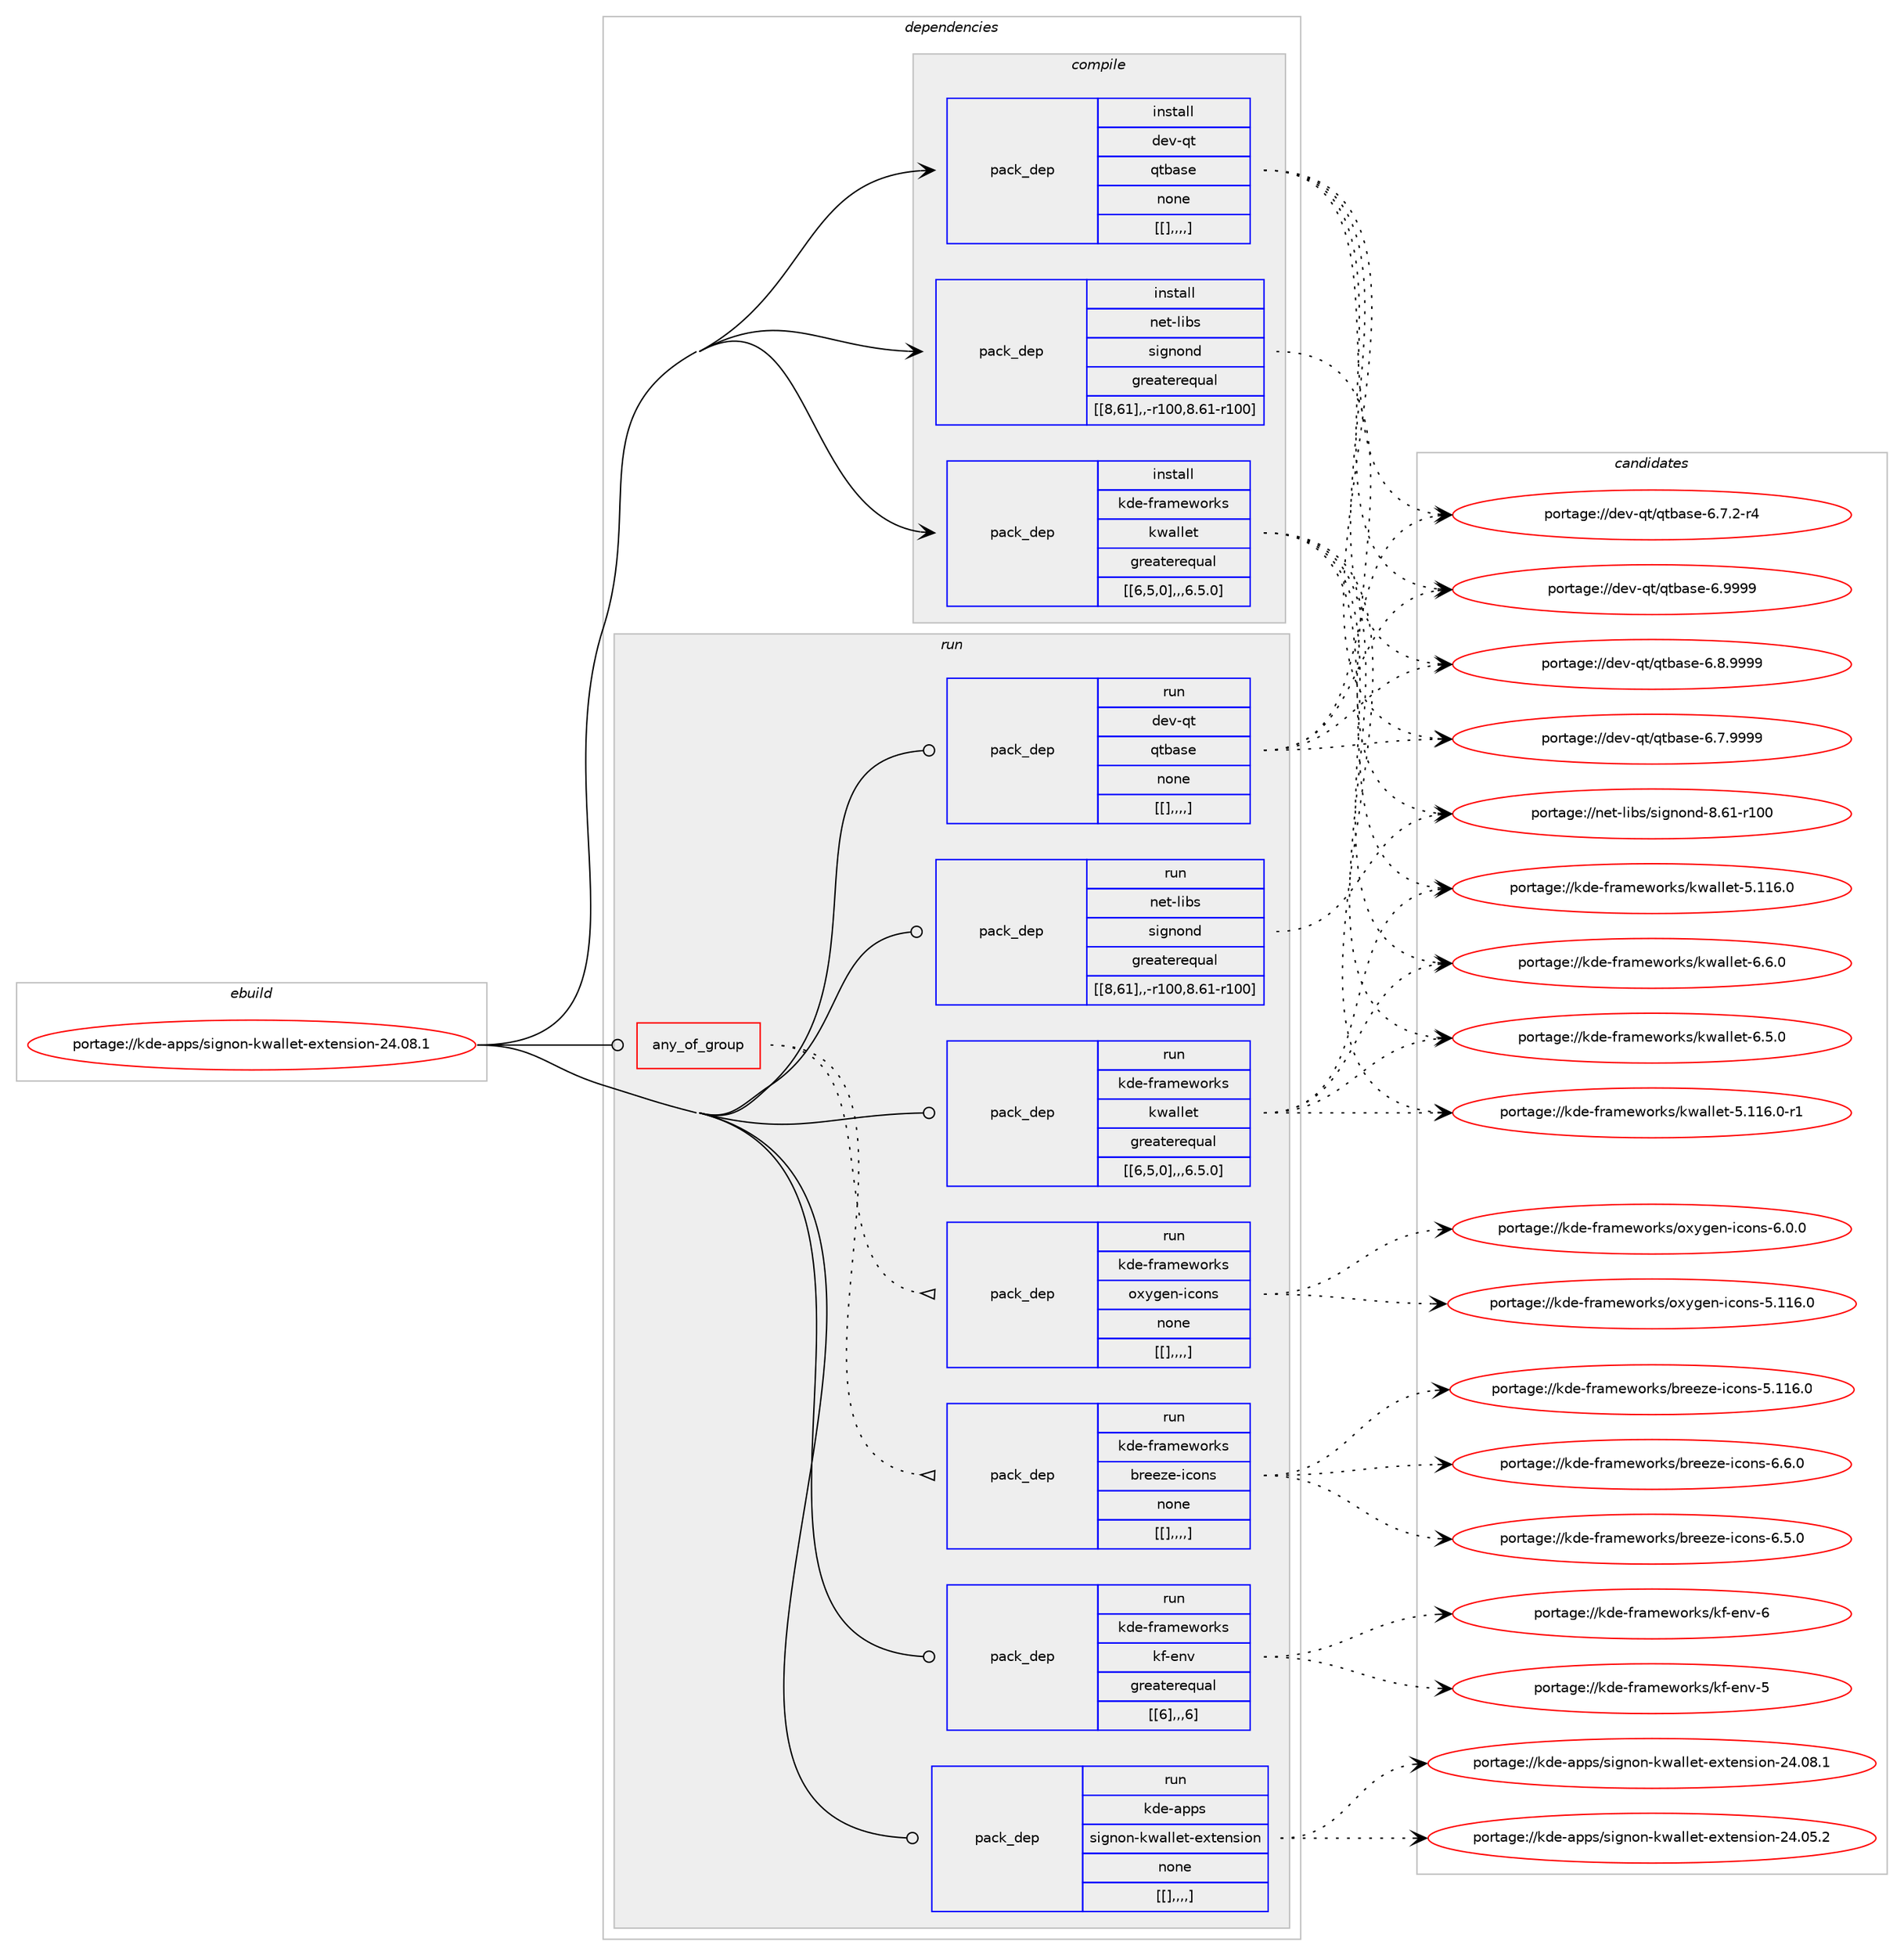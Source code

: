 digraph prolog {

# *************
# Graph options
# *************

newrank=true;
concentrate=true;
compound=true;
graph [rankdir=LR,fontname=Helvetica,fontsize=10,ranksep=1.5];#, ranksep=2.5, nodesep=0.2];
edge  [arrowhead=vee];
node  [fontname=Helvetica,fontsize=10];

# **********
# The ebuild
# **********

subgraph cluster_leftcol {
color=gray;
label=<<i>ebuild</i>>;
id [label="portage://kde-apps/signon-kwallet-extension-24.08.1", color=red, width=4, href="../kde-apps/signon-kwallet-extension-24.08.1.svg"];
}

# ****************
# The dependencies
# ****************

subgraph cluster_midcol {
color=gray;
label=<<i>dependencies</i>>;
subgraph cluster_compile {
fillcolor="#eeeeee";
style=filled;
label=<<i>compile</i>>;
subgraph pack199574 {
dependency271518 [label=<<TABLE BORDER="0" CELLBORDER="1" CELLSPACING="0" CELLPADDING="4" WIDTH="220"><TR><TD ROWSPAN="6" CELLPADDING="30">pack_dep</TD></TR><TR><TD WIDTH="110">install</TD></TR><TR><TD>dev-qt</TD></TR><TR><TD>qtbase</TD></TR><TR><TD>none</TD></TR><TR><TD>[[],,,,]</TD></TR></TABLE>>, shape=none, color=blue];
}
id:e -> dependency271518:w [weight=20,style="solid",arrowhead="vee"];
subgraph pack199575 {
dependency271519 [label=<<TABLE BORDER="0" CELLBORDER="1" CELLSPACING="0" CELLPADDING="4" WIDTH="220"><TR><TD ROWSPAN="6" CELLPADDING="30">pack_dep</TD></TR><TR><TD WIDTH="110">install</TD></TR><TR><TD>kde-frameworks</TD></TR><TR><TD>kwallet</TD></TR><TR><TD>greaterequal</TD></TR><TR><TD>[[6,5,0],,,6.5.0]</TD></TR></TABLE>>, shape=none, color=blue];
}
id:e -> dependency271519:w [weight=20,style="solid",arrowhead="vee"];
subgraph pack199576 {
dependency271520 [label=<<TABLE BORDER="0" CELLBORDER="1" CELLSPACING="0" CELLPADDING="4" WIDTH="220"><TR><TD ROWSPAN="6" CELLPADDING="30">pack_dep</TD></TR><TR><TD WIDTH="110">install</TD></TR><TR><TD>net-libs</TD></TR><TR><TD>signond</TD></TR><TR><TD>greaterequal</TD></TR><TR><TD>[[8,61],,-r100,8.61-r100]</TD></TR></TABLE>>, shape=none, color=blue];
}
id:e -> dependency271520:w [weight=20,style="solid",arrowhead="vee"];
}
subgraph cluster_compileandrun {
fillcolor="#eeeeee";
style=filled;
label=<<i>compile and run</i>>;
}
subgraph cluster_run {
fillcolor="#eeeeee";
style=filled;
label=<<i>run</i>>;
subgraph any1936 {
dependency271521 [label=<<TABLE BORDER="0" CELLBORDER="1" CELLSPACING="0" CELLPADDING="4"><TR><TD CELLPADDING="10">any_of_group</TD></TR></TABLE>>, shape=none, color=red];subgraph pack199577 {
dependency271522 [label=<<TABLE BORDER="0" CELLBORDER="1" CELLSPACING="0" CELLPADDING="4" WIDTH="220"><TR><TD ROWSPAN="6" CELLPADDING="30">pack_dep</TD></TR><TR><TD WIDTH="110">run</TD></TR><TR><TD>kde-frameworks</TD></TR><TR><TD>breeze-icons</TD></TR><TR><TD>none</TD></TR><TR><TD>[[],,,,]</TD></TR></TABLE>>, shape=none, color=blue];
}
dependency271521:e -> dependency271522:w [weight=20,style="dotted",arrowhead="oinv"];
subgraph pack199578 {
dependency271523 [label=<<TABLE BORDER="0" CELLBORDER="1" CELLSPACING="0" CELLPADDING="4" WIDTH="220"><TR><TD ROWSPAN="6" CELLPADDING="30">pack_dep</TD></TR><TR><TD WIDTH="110">run</TD></TR><TR><TD>kde-frameworks</TD></TR><TR><TD>oxygen-icons</TD></TR><TR><TD>none</TD></TR><TR><TD>[[],,,,]</TD></TR></TABLE>>, shape=none, color=blue];
}
dependency271521:e -> dependency271523:w [weight=20,style="dotted",arrowhead="oinv"];
}
id:e -> dependency271521:w [weight=20,style="solid",arrowhead="odot"];
subgraph pack199579 {
dependency271524 [label=<<TABLE BORDER="0" CELLBORDER="1" CELLSPACING="0" CELLPADDING="4" WIDTH="220"><TR><TD ROWSPAN="6" CELLPADDING="30">pack_dep</TD></TR><TR><TD WIDTH="110">run</TD></TR><TR><TD>dev-qt</TD></TR><TR><TD>qtbase</TD></TR><TR><TD>none</TD></TR><TR><TD>[[],,,,]</TD></TR></TABLE>>, shape=none, color=blue];
}
id:e -> dependency271524:w [weight=20,style="solid",arrowhead="odot"];
subgraph pack199580 {
dependency271525 [label=<<TABLE BORDER="0" CELLBORDER="1" CELLSPACING="0" CELLPADDING="4" WIDTH="220"><TR><TD ROWSPAN="6" CELLPADDING="30">pack_dep</TD></TR><TR><TD WIDTH="110">run</TD></TR><TR><TD>kde-frameworks</TD></TR><TR><TD>kf-env</TD></TR><TR><TD>greaterequal</TD></TR><TR><TD>[[6],,,6]</TD></TR></TABLE>>, shape=none, color=blue];
}
id:e -> dependency271525:w [weight=20,style="solid",arrowhead="odot"];
subgraph pack199581 {
dependency271526 [label=<<TABLE BORDER="0" CELLBORDER="1" CELLSPACING="0" CELLPADDING="4" WIDTH="220"><TR><TD ROWSPAN="6" CELLPADDING="30">pack_dep</TD></TR><TR><TD WIDTH="110">run</TD></TR><TR><TD>kde-frameworks</TD></TR><TR><TD>kwallet</TD></TR><TR><TD>greaterequal</TD></TR><TR><TD>[[6,5,0],,,6.5.0]</TD></TR></TABLE>>, shape=none, color=blue];
}
id:e -> dependency271526:w [weight=20,style="solid",arrowhead="odot"];
subgraph pack199582 {
dependency271527 [label=<<TABLE BORDER="0" CELLBORDER="1" CELLSPACING="0" CELLPADDING="4" WIDTH="220"><TR><TD ROWSPAN="6" CELLPADDING="30">pack_dep</TD></TR><TR><TD WIDTH="110">run</TD></TR><TR><TD>net-libs</TD></TR><TR><TD>signond</TD></TR><TR><TD>greaterequal</TD></TR><TR><TD>[[8,61],,-r100,8.61-r100]</TD></TR></TABLE>>, shape=none, color=blue];
}
id:e -> dependency271527:w [weight=20,style="solid",arrowhead="odot"];
subgraph pack199583 {
dependency271528 [label=<<TABLE BORDER="0" CELLBORDER="1" CELLSPACING="0" CELLPADDING="4" WIDTH="220"><TR><TD ROWSPAN="6" CELLPADDING="30">pack_dep</TD></TR><TR><TD WIDTH="110">run</TD></TR><TR><TD>kde-apps</TD></TR><TR><TD>signon-kwallet-extension</TD></TR><TR><TD>none</TD></TR><TR><TD>[[],,,,]</TD></TR></TABLE>>, shape=none, color=blue];
}
id:e -> dependency271528:w [weight=20,style="solid",arrowhead="odot"];
}
}

# **************
# The candidates
# **************

subgraph cluster_choices {
rank=same;
color=gray;
label=<<i>candidates</i>>;

subgraph choice199574 {
color=black;
nodesep=1;
choice1001011184511311647113116989711510145544657575757 [label="portage://dev-qt/qtbase-6.9999", color=red, width=4,href="../dev-qt/qtbase-6.9999.svg"];
choice10010111845113116471131169897115101455446564657575757 [label="portage://dev-qt/qtbase-6.8.9999", color=red, width=4,href="../dev-qt/qtbase-6.8.9999.svg"];
choice10010111845113116471131169897115101455446554657575757 [label="portage://dev-qt/qtbase-6.7.9999", color=red, width=4,href="../dev-qt/qtbase-6.7.9999.svg"];
choice100101118451131164711311698971151014554465546504511452 [label="portage://dev-qt/qtbase-6.7.2-r4", color=red, width=4,href="../dev-qt/qtbase-6.7.2-r4.svg"];
dependency271518:e -> choice1001011184511311647113116989711510145544657575757:w [style=dotted,weight="100"];
dependency271518:e -> choice10010111845113116471131169897115101455446564657575757:w [style=dotted,weight="100"];
dependency271518:e -> choice10010111845113116471131169897115101455446554657575757:w [style=dotted,weight="100"];
dependency271518:e -> choice100101118451131164711311698971151014554465546504511452:w [style=dotted,weight="100"];
}
subgraph choice199575 {
color=black;
nodesep=1;
choice10710010145102114971091011191111141071154710711997108108101116455446544648 [label="portage://kde-frameworks/kwallet-6.6.0", color=red, width=4,href="../kde-frameworks/kwallet-6.6.0.svg"];
choice10710010145102114971091011191111141071154710711997108108101116455446534648 [label="portage://kde-frameworks/kwallet-6.5.0", color=red, width=4,href="../kde-frameworks/kwallet-6.5.0.svg"];
choice1071001014510211497109101119111114107115471071199710810810111645534649495446484511449 [label="portage://kde-frameworks/kwallet-5.116.0-r1", color=red, width=4,href="../kde-frameworks/kwallet-5.116.0-r1.svg"];
choice107100101451021149710910111911111410711547107119971081081011164553464949544648 [label="portage://kde-frameworks/kwallet-5.116.0", color=red, width=4,href="../kde-frameworks/kwallet-5.116.0.svg"];
dependency271519:e -> choice10710010145102114971091011191111141071154710711997108108101116455446544648:w [style=dotted,weight="100"];
dependency271519:e -> choice10710010145102114971091011191111141071154710711997108108101116455446534648:w [style=dotted,weight="100"];
dependency271519:e -> choice1071001014510211497109101119111114107115471071199710810810111645534649495446484511449:w [style=dotted,weight="100"];
dependency271519:e -> choice107100101451021149710910111911111410711547107119971081081011164553464949544648:w [style=dotted,weight="100"];
}
subgraph choice199576 {
color=black;
nodesep=1;
choice110101116451081059811547115105103110111110100455646544945114494848 [label="portage://net-libs/signond-8.61-r100", color=red, width=4,href="../net-libs/signond-8.61-r100.svg"];
dependency271520:e -> choice110101116451081059811547115105103110111110100455646544945114494848:w [style=dotted,weight="100"];
}
subgraph choice199577 {
color=black;
nodesep=1;
choice107100101451021149710910111911111410711547981141011011221014510599111110115455446544648 [label="portage://kde-frameworks/breeze-icons-6.6.0", color=red, width=4,href="../kde-frameworks/breeze-icons-6.6.0.svg"];
choice107100101451021149710910111911111410711547981141011011221014510599111110115455446534648 [label="portage://kde-frameworks/breeze-icons-6.5.0", color=red, width=4,href="../kde-frameworks/breeze-icons-6.5.0.svg"];
choice1071001014510211497109101119111114107115479811410110112210145105991111101154553464949544648 [label="portage://kde-frameworks/breeze-icons-5.116.0", color=red, width=4,href="../kde-frameworks/breeze-icons-5.116.0.svg"];
dependency271522:e -> choice107100101451021149710910111911111410711547981141011011221014510599111110115455446544648:w [style=dotted,weight="100"];
dependency271522:e -> choice107100101451021149710910111911111410711547981141011011221014510599111110115455446534648:w [style=dotted,weight="100"];
dependency271522:e -> choice1071001014510211497109101119111114107115479811410110112210145105991111101154553464949544648:w [style=dotted,weight="100"];
}
subgraph choice199578 {
color=black;
nodesep=1;
choice1071001014510211497109101119111114107115471111201211031011104510599111110115455446484648 [label="portage://kde-frameworks/oxygen-icons-6.0.0", color=red, width=4,href="../kde-frameworks/oxygen-icons-6.0.0.svg"];
choice10710010145102114971091011191111141071154711112012110310111045105991111101154553464949544648 [label="portage://kde-frameworks/oxygen-icons-5.116.0", color=red, width=4,href="../kde-frameworks/oxygen-icons-5.116.0.svg"];
dependency271523:e -> choice1071001014510211497109101119111114107115471111201211031011104510599111110115455446484648:w [style=dotted,weight="100"];
dependency271523:e -> choice10710010145102114971091011191111141071154711112012110310111045105991111101154553464949544648:w [style=dotted,weight="100"];
}
subgraph choice199579 {
color=black;
nodesep=1;
choice1001011184511311647113116989711510145544657575757 [label="portage://dev-qt/qtbase-6.9999", color=red, width=4,href="../dev-qt/qtbase-6.9999.svg"];
choice10010111845113116471131169897115101455446564657575757 [label="portage://dev-qt/qtbase-6.8.9999", color=red, width=4,href="../dev-qt/qtbase-6.8.9999.svg"];
choice10010111845113116471131169897115101455446554657575757 [label="portage://dev-qt/qtbase-6.7.9999", color=red, width=4,href="../dev-qt/qtbase-6.7.9999.svg"];
choice100101118451131164711311698971151014554465546504511452 [label="portage://dev-qt/qtbase-6.7.2-r4", color=red, width=4,href="../dev-qt/qtbase-6.7.2-r4.svg"];
dependency271524:e -> choice1001011184511311647113116989711510145544657575757:w [style=dotted,weight="100"];
dependency271524:e -> choice10010111845113116471131169897115101455446564657575757:w [style=dotted,weight="100"];
dependency271524:e -> choice10010111845113116471131169897115101455446554657575757:w [style=dotted,weight="100"];
dependency271524:e -> choice100101118451131164711311698971151014554465546504511452:w [style=dotted,weight="100"];
}
subgraph choice199580 {
color=black;
nodesep=1;
choice107100101451021149710910111911111410711547107102451011101184554 [label="portage://kde-frameworks/kf-env-6", color=red, width=4,href="../kde-frameworks/kf-env-6.svg"];
choice107100101451021149710910111911111410711547107102451011101184553 [label="portage://kde-frameworks/kf-env-5", color=red, width=4,href="../kde-frameworks/kf-env-5.svg"];
dependency271525:e -> choice107100101451021149710910111911111410711547107102451011101184554:w [style=dotted,weight="100"];
dependency271525:e -> choice107100101451021149710910111911111410711547107102451011101184553:w [style=dotted,weight="100"];
}
subgraph choice199581 {
color=black;
nodesep=1;
choice10710010145102114971091011191111141071154710711997108108101116455446544648 [label="portage://kde-frameworks/kwallet-6.6.0", color=red, width=4,href="../kde-frameworks/kwallet-6.6.0.svg"];
choice10710010145102114971091011191111141071154710711997108108101116455446534648 [label="portage://kde-frameworks/kwallet-6.5.0", color=red, width=4,href="../kde-frameworks/kwallet-6.5.0.svg"];
choice1071001014510211497109101119111114107115471071199710810810111645534649495446484511449 [label="portage://kde-frameworks/kwallet-5.116.0-r1", color=red, width=4,href="../kde-frameworks/kwallet-5.116.0-r1.svg"];
choice107100101451021149710910111911111410711547107119971081081011164553464949544648 [label="portage://kde-frameworks/kwallet-5.116.0", color=red, width=4,href="../kde-frameworks/kwallet-5.116.0.svg"];
dependency271526:e -> choice10710010145102114971091011191111141071154710711997108108101116455446544648:w [style=dotted,weight="100"];
dependency271526:e -> choice10710010145102114971091011191111141071154710711997108108101116455446534648:w [style=dotted,weight="100"];
dependency271526:e -> choice1071001014510211497109101119111114107115471071199710810810111645534649495446484511449:w [style=dotted,weight="100"];
dependency271526:e -> choice107100101451021149710910111911111410711547107119971081081011164553464949544648:w [style=dotted,weight="100"];
}
subgraph choice199582 {
color=black;
nodesep=1;
choice110101116451081059811547115105103110111110100455646544945114494848 [label="portage://net-libs/signond-8.61-r100", color=red, width=4,href="../net-libs/signond-8.61-r100.svg"];
dependency271527:e -> choice110101116451081059811547115105103110111110100455646544945114494848:w [style=dotted,weight="100"];
}
subgraph choice199583 {
color=black;
nodesep=1;
choice1071001014597112112115471151051031101111104510711997108108101116451011201161011101151051111104550524648564649 [label="portage://kde-apps/signon-kwallet-extension-24.08.1", color=red, width=4,href="../kde-apps/signon-kwallet-extension-24.08.1.svg"];
choice1071001014597112112115471151051031101111104510711997108108101116451011201161011101151051111104550524648534650 [label="portage://kde-apps/signon-kwallet-extension-24.05.2", color=red, width=4,href="../kde-apps/signon-kwallet-extension-24.05.2.svg"];
dependency271528:e -> choice1071001014597112112115471151051031101111104510711997108108101116451011201161011101151051111104550524648564649:w [style=dotted,weight="100"];
dependency271528:e -> choice1071001014597112112115471151051031101111104510711997108108101116451011201161011101151051111104550524648534650:w [style=dotted,weight="100"];
}
}

}
